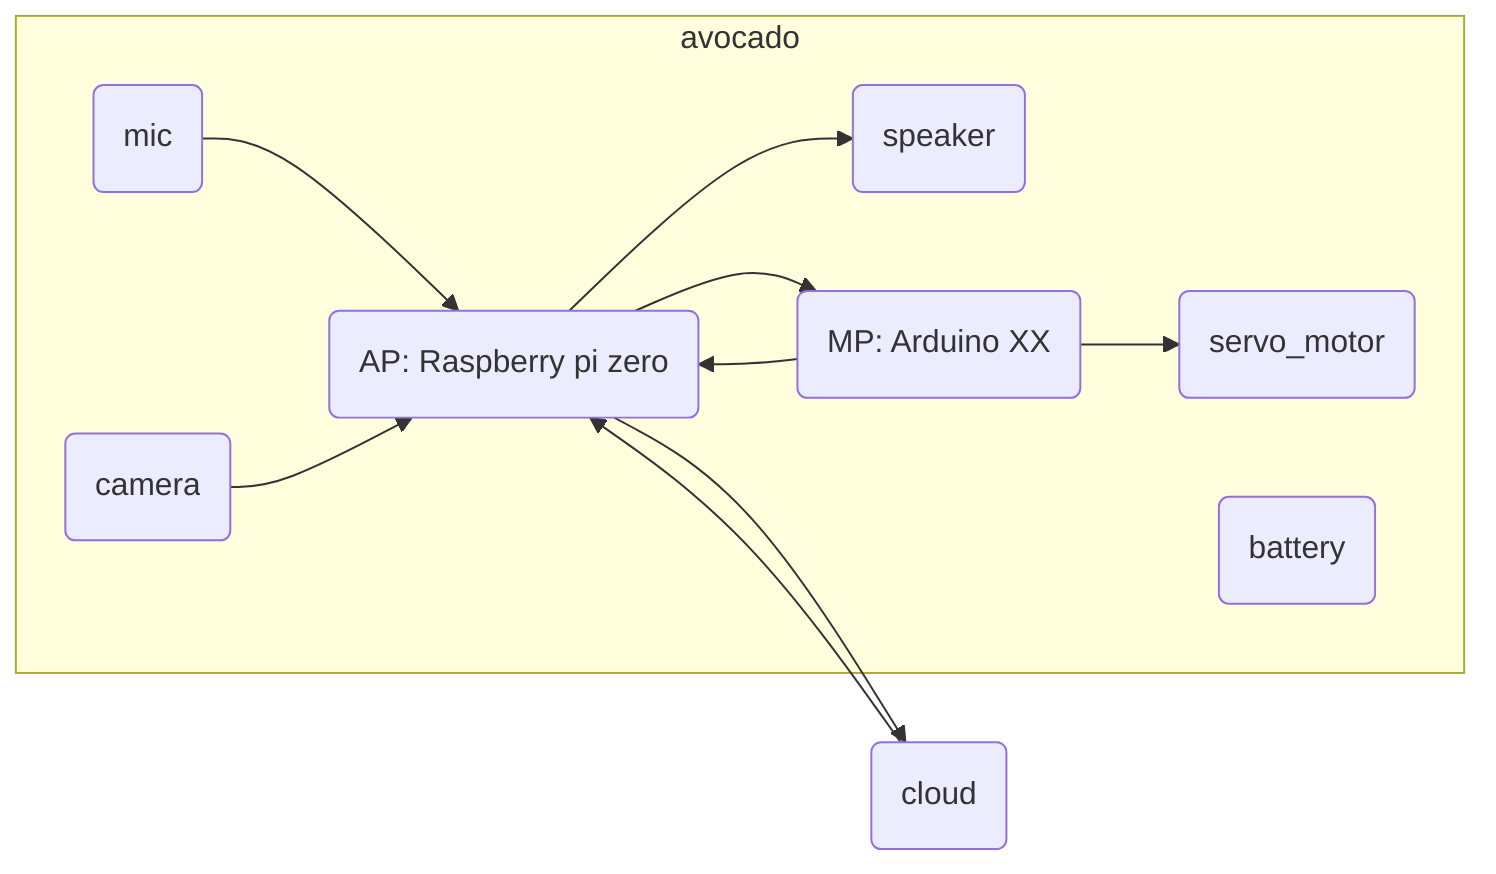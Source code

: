 graph LR
    subgraph avocado
        ap(AP: Raspberry pi zero)
        camera(camera)
        mic(mic)
        speaker(speaker)
        servo_motor(servo_motor)
        mp(MP: Arduino XX)
        battery(battery)
    end
    cloud(cloud)

    mic-->ap
    ap-->speaker
    camera-->ap

    ap-->cloud
    cloud-->ap
    ap-->mp
    mp-->ap

    mp-->servo_motor